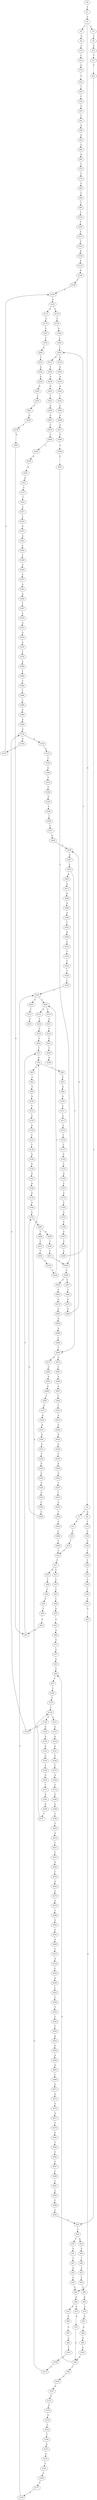 strict digraph  {
	S0 -> S1 [ label = T ];
	S1 -> S2 [ label = C ];
	S2 -> S3 [ label = T ];
	S2 -> S4 [ label = G ];
	S2 -> S5 [ label = C ];
	S3 -> S6 [ label = G ];
	S4 -> S7 [ label = T ];
	S4 -> S8 [ label = A ];
	S5 -> S9 [ label = T ];
	S6 -> S10 [ label = C ];
	S7 -> S11 [ label = C ];
	S8 -> S12 [ label = T ];
	S9 -> S13 [ label = G ];
	S10 -> S14 [ label = C ];
	S11 -> S15 [ label = C ];
	S12 -> S16 [ label = C ];
	S13 -> S17 [ label = T ];
	S14 -> S18 [ label = A ];
	S15 -> S19 [ label = T ];
	S16 -> S20 [ label = G ];
	S17 -> S21 [ label = C ];
	S18 -> S22 [ label = G ];
	S19 -> S23 [ label = C ];
	S20 -> S24 [ label = T ];
	S21 -> S25 [ label = C ];
	S22 -> S26 [ label = T ];
	S23 -> S27 [ label = T ];
	S24 -> S28 [ label = T ];
	S25 -> S29 [ label = T ];
	S26 -> S30 [ label = C ];
	S27 -> S31 [ label = T ];
	S27 -> S32 [ label = G ];
	S28 -> S33 [ label = T ];
	S29 -> S34 [ label = A ];
	S29 -> S35 [ label = T ];
	S30 -> S36 [ label = G ];
	S31 -> S37 [ label = C ];
	S32 -> S38 [ label = T ];
	S33 -> S39 [ label = G ];
	S34 -> S40 [ label = C ];
	S35 -> S41 [ label = G ];
	S36 -> S42 [ label = T ];
	S37 -> S43 [ label = T ];
	S38 -> S44 [ label = C ];
	S39 -> S45 [ label = T ];
	S40 -> S46 [ label = T ];
	S41 -> S47 [ label = T ];
	S42 -> S48 [ label = A ];
	S43 -> S49 [ label = C ];
	S44 -> S50 [ label = G ];
	S45 -> S51 [ label = A ];
	S46 -> S52 [ label = A ];
	S47 -> S53 [ label = A ];
	S48 -> S54 [ label = A ];
	S49 -> S55 [ label = G ];
	S50 -> S56 [ label = T ];
	S51 -> S57 [ label = G ];
	S52 -> S58 [ label = C ];
	S53 -> S59 [ label = G ];
	S54 -> S60 [ label = G ];
	S55 -> S61 [ label = G ];
	S56 -> S62 [ label = G ];
	S57 -> S63 [ label = G ];
	S58 -> S64 [ label = C ];
	S59 -> S63 [ label = G ];
	S60 -> S65 [ label = A ];
	S61 -> S66 [ label = A ];
	S62 -> S67 [ label = G ];
	S63 -> S68 [ label = A ];
	S64 -> S69 [ label = A ];
	S65 -> S70 [ label = C ];
	S66 -> S71 [ label = G ];
	S67 -> S72 [ label = T ];
	S68 -> S73 [ label = G ];
	S68 -> S74 [ label = A ];
	S69 -> S75 [ label = G ];
	S70 -> S76 [ label = G ];
	S71 -> S77 [ label = A ];
	S72 -> S78 [ label = A ];
	S73 -> S79 [ label = A ];
	S74 -> S80 [ label = A ];
	S75 -> S81 [ label = G ];
	S76 -> S82 [ label = G ];
	S77 -> S83 [ label = G ];
	S78 -> S84 [ label = T ];
	S78 -> S85 [ label = C ];
	S79 -> S86 [ label = G ];
	S80 -> S87 [ label = G ];
	S81 -> S88 [ label = A ];
	S82 -> S89 [ label = C ];
	S83 -> S90 [ label = G ];
	S84 -> S91 [ label = G ];
	S85 -> S92 [ label = C ];
	S86 -> S93 [ label = T ];
	S86 -> S90 [ label = G ];
	S87 -> S94 [ label = G ];
	S88 -> S95 [ label = G ];
	S89 -> S96 [ label = T ];
	S90 -> S97 [ label = T ];
	S91 -> S98 [ label = A ];
	S92 -> S99 [ label = G ];
	S93 -> S100 [ label = C ];
	S94 -> S101 [ label = T ];
	S95 -> S102 [ label = A ];
	S96 -> S103 [ label = C ];
	S97 -> S104 [ label = C ];
	S98 -> S105 [ label = G ];
	S99 -> S106 [ label = G ];
	S100 -> S107 [ label = A ];
	S101 -> S108 [ label = C ];
	S102 -> S86 [ label = G ];
	S103 -> S109 [ label = T ];
	S104 -> S110 [ label = C ];
	S105 -> S111 [ label = C ];
	S106 -> S112 [ label = T ];
	S107 -> S113 [ label = G ];
	S108 -> S114 [ label = C ];
	S109 -> S115 [ label = C ];
	S110 -> S116 [ label = C ];
	S111 -> S117 [ label = G ];
	S112 -> S118 [ label = G ];
	S113 -> S119 [ label = G ];
	S114 -> S116 [ label = C ];
	S115 -> S120 [ label = G ];
	S116 -> S121 [ label = A ];
	S116 -> S122 [ label = G ];
	S117 -> S123 [ label = G ];
	S118 -> S124 [ label = G ];
	S119 -> S125 [ label = A ];
	S120 -> S126 [ label = A ];
	S121 -> S127 [ label = G ];
	S122 -> S128 [ label = G ];
	S122 -> S129 [ label = A ];
	S123 -> S130 [ label = T ];
	S124 -> S131 [ label = T ];
	S125 -> S132 [ label = C ];
	S126 -> S133 [ label = A ];
	S127 -> S134 [ label = A ];
	S128 -> S135 [ label = A ];
	S129 -> S136 [ label = A ];
	S130 -> S137 [ label = C ];
	S131 -> S138 [ label = T ];
	S132 -> S139 [ label = C ];
	S133 -> S140 [ label = G ];
	S134 -> S141 [ label = G ];
	S135 -> S142 [ label = G ];
	S136 -> S143 [ label = A ];
	S136 -> S144 [ label = G ];
	S137 -> S145 [ label = G ];
	S138 -> S146 [ label = A ];
	S139 -> S147 [ label = A ];
	S140 -> S148 [ label = T ];
	S141 -> S149 [ label = C ];
	S142 -> S150 [ label = G ];
	S143 -> S151 [ label = G ];
	S144 -> S152 [ label = T ];
	S145 -> S153 [ label = C ];
	S146 -> S154 [ label = G ];
	S147 -> S155 [ label = G ];
	S148 -> S156 [ label = C ];
	S149 -> S157 [ label = C ];
	S150 -> S158 [ label = C ];
	S151 -> S159 [ label = T ];
	S152 -> S156 [ label = C ];
	S153 -> S160 [ label = A ];
	S154 -> S161 [ label = A ];
	S155 -> S162 [ label = T ];
	S156 -> S163 [ label = G ];
	S157 -> S164 [ label = A ];
	S158 -> S165 [ label = G ];
	S159 -> S166 [ label = G ];
	S160 -> S167 [ label = C ];
	S161 -> S168 [ label = A ];
	S162 -> S169 [ label = C ];
	S163 -> S170 [ label = C ];
	S163 -> S171 [ label = A ];
	S164 -> S172 [ label = C ];
	S165 -> S173 [ label = T ];
	S166 -> S174 [ label = T ];
	S167 -> S175 [ label = G ];
	S168 -> S176 [ label = G ];
	S169 -> S177 [ label = T ];
	S170 -> S178 [ label = G ];
	S171 -> S179 [ label = G ];
	S172 -> S180 [ label = G ];
	S173 -> S181 [ label = G ];
	S174 -> S182 [ label = C ];
	S175 -> S183 [ label = C ];
	S176 -> S184 [ label = G ];
	S177 -> S185 [ label = C ];
	S178 -> S186 [ label = G ];
	S179 -> S187 [ label = G ];
	S180 -> S188 [ label = G ];
	S181 -> S189 [ label = G ];
	S182 -> S190 [ label = G ];
	S183 -> S191 [ label = G ];
	S184 -> S192 [ label = G ];
	S185 -> S193 [ label = T ];
	S186 -> S194 [ label = C ];
	S187 -> S195 [ label = T ];
	S188 -> S196 [ label = T ];
	S189 -> S197 [ label = T ];
	S190 -> S198 [ label = T ];
	S191 -> S199 [ label = C ];
	S192 -> S200 [ label = G ];
	S193 -> S201 [ label = C ];
	S193 -> S202 [ label = G ];
	S194 -> S203 [ label = T ];
	S195 -> S204 [ label = A ];
	S196 -> S205 [ label = T ];
	S197 -> S78 [ label = A ];
	S198 -> S206 [ label = C ];
	S199 -> S207 [ label = G ];
	S200 -> S208 [ label = T ];
	S200 -> S209 [ label = G ];
	S201 -> S210 [ label = T ];
	S201 -> S211 [ label = G ];
	S202 -> S212 [ label = T ];
	S203 -> S213 [ label = A ];
	S203 -> S214 [ label = G ];
	S204 -> S215 [ label = T ];
	S205 -> S216 [ label = A ];
	S206 -> S217 [ label = G ];
	S207 -> S218 [ label = G ];
	S208 -> S219 [ label = C ];
	S209 -> S220 [ label = T ];
	S210 -> S221 [ label = G ];
	S211 -> S222 [ label = T ];
	S212 -> S223 [ label = A ];
	S213 -> S224 [ label = T ];
	S214 -> S225 [ label = G ];
	S215 -> S226 [ label = A ];
	S216 -> S227 [ label = C ];
	S217 -> S228 [ label = G ];
	S218 -> S229 [ label = C ];
	S219 -> S230 [ label = T ];
	S220 -> S231 [ label = C ];
	S221 -> S232 [ label = A ];
	S222 -> S233 [ label = G ];
	S224 -> S234 [ label = A ];
	S225 -> S235 [ label = A ];
	S226 -> S236 [ label = A ];
	S227 -> S237 [ label = T ];
	S228 -> S238 [ label = A ];
	S229 -> S203 [ label = T ];
	S230 -> S239 [ label = C ];
	S231 -> S240 [ label = C ];
	S232 -> S241 [ label = G ];
	S233 -> S242 [ label = G ];
	S234 -> S243 [ label = G ];
	S235 -> S244 [ label = A ];
	S236 -> S245 [ label = G ];
	S237 -> S246 [ label = G ];
	S238 -> S247 [ label = A ];
	S239 -> S248 [ label = T ];
	S240 -> S249 [ label = G ];
	S241 -> S250 [ label = T ];
	S242 -> S72 [ label = T ];
	S243 -> S251 [ label = T ];
	S244 -> S252 [ label = T ];
	S245 -> S253 [ label = T ];
	S246 -> S254 [ label = C ];
	S247 -> S255 [ label = C ];
	S248 -> S201 [ label = C ];
	S249 -> S256 [ label = C ];
	S249 -> S257 [ label = T ];
	S250 -> S258 [ label = A ];
	S251 -> S259 [ label = A ];
	S252 -> S260 [ label = G ];
	S253 -> S261 [ label = C ];
	S254 -> S262 [ label = A ];
	S255 -> S263 [ label = A ];
	S255 -> S264 [ label = T ];
	S256 -> S265 [ label = C ];
	S257 -> S266 [ label = C ];
	S259 -> S267 [ label = G ];
	S260 -> S268 [ label = G ];
	S261 -> S269 [ label = G ];
	S262 -> S270 [ label = G ];
	S263 -> S271 [ label = G ];
	S264 -> S272 [ label = G ];
	S264 -> S273 [ label = A ];
	S265 -> S274 [ label = G ];
	S266 -> S275 [ label = G ];
	S267 -> S276 [ label = C ];
	S268 -> S277 [ label = G ];
	S269 -> S278 [ label = T ];
	S270 -> S279 [ label = A ];
	S271 -> S280 [ label = G ];
	S272 -> S281 [ label = C ];
	S273 -> S282 [ label = C ];
	S274 -> S283 [ label = G ];
	S275 -> S284 [ label = G ];
	S276 -> S285 [ label = C ];
	S277 -> S286 [ label = G ];
	S278 -> S287 [ label = G ];
	S279 -> S288 [ label = C ];
	S280 -> S289 [ label = A ];
	S281 -> S290 [ label = A ];
	S282 -> S291 [ label = A ];
	S283 -> S292 [ label = A ];
	S284 -> S238 [ label = A ];
	S285 -> S293 [ label = G ];
	S286 -> S294 [ label = T ];
	S287 -> S67 [ label = G ];
	S288 -> S295 [ label = G ];
	S289 -> S296 [ label = A ];
	S290 -> S297 [ label = A ];
	S291 -> S298 [ label = A ];
	S292 -> S299 [ label = A ];
	S293 -> S300 [ label = A ];
	S294 -> S301 [ label = C ];
	S295 -> S302 [ label = G ];
	S296 -> S303 [ label = T ];
	S297 -> S304 [ label = C ];
	S298 -> S305 [ label = C ];
	S299 -> S306 [ label = C ];
	S300 -> S307 [ label = A ];
	S301 -> S240 [ label = C ];
	S302 -> S308 [ label = A ];
	S303 -> S309 [ label = A ];
	S304 -> S310 [ label = C ];
	S305 -> S311 [ label = G ];
	S306 -> S264 [ label = T ];
	S307 -> S312 [ label = A ];
	S308 -> S313 [ label = C ];
	S309 -> S314 [ label = G ];
	S310 -> S315 [ label = A ];
	S311 -> S316 [ label = A ];
	S312 -> S317 [ label = C ];
	S313 -> S318 [ label = A ];
	S314 -> S319 [ label = T ];
	S315 -> S320 [ label = G ];
	S316 -> S321 [ label = A ];
	S317 -> S322 [ label = C ];
	S318 -> S323 [ label = C ];
	S319 -> S324 [ label = C ];
	S320 -> S325 [ label = A ];
	S321 -> S326 [ label = A ];
	S322 -> S327 [ label = C ];
	S323 -> S328 [ label = A ];
	S324 -> S329 [ label = T ];
	S325 -> S330 [ label = A ];
	S326 -> S331 [ label = A ];
	S327 -> S332 [ label = C ];
	S328 -> S333 [ label = C ];
	S329 -> S334 [ label = C ];
	S330 -> S335 [ label = C ];
	S331 -> S336 [ label = C ];
	S332 -> S337 [ label = G ];
	S333 -> S338 [ label = C ];
	S334 -> S193 [ label = T ];
	S335 -> S339 [ label = A ];
	S336 -> S340 [ label = A ];
	S337 -> S341 [ label = A ];
	S338 -> S342 [ label = T ];
	S339 -> S343 [ label = G ];
	S340 -> S344 [ label = G ];
	S341 -> S345 [ label = C ];
	S342 -> S346 [ label = C ];
	S343 -> S347 [ label = C ];
	S344 -> S348 [ label = A ];
	S345 -> S349 [ label = T ];
	S346 -> S350 [ label = T ];
	S347 -> S351 [ label = C ];
	S348 -> S352 [ label = A ];
	S349 -> S353 [ label = A ];
	S350 -> S354 [ label = A ];
	S351 -> S355 [ label = G ];
	S352 -> S356 [ label = G ];
	S353 -> S357 [ label = G ];
	S354 -> S358 [ label = G ];
	S355 -> S359 [ label = T ];
	S356 -> S360 [ label = G ];
	S357 -> S361 [ label = A ];
	S358 -> S362 [ label = A ];
	S359 -> S363 [ label = C ];
	S360 -> S192 [ label = G ];
	S361 -> S364 [ label = A ];
	S362 -> S365 [ label = A ];
	S363 -> S366 [ label = C ];
	S364 -> S367 [ label = T ];
	S365 -> S368 [ label = C ];
	S366 -> S369 [ label = T ];
	S367 -> S370 [ label = C ];
	S368 -> S371 [ label = G ];
	S369 -> S23 [ label = C ];
	S370 -> S372 [ label = G ];
	S371 -> S373 [ label = A ];
	S372 -> S374 [ label = G ];
	S373 -> S375 [ label = G ];
	S374 -> S376 [ label = G ];
	S375 -> S377 [ label = G ];
	S376 -> S378 [ label = T ];
	S377 -> S379 [ label = T ];
	S378 -> S380 [ label = A ];
	S379 -> S381 [ label = G ];
	S380 -> S382 [ label = T ];
	S381 -> S383 [ label = T ];
	S382 -> S384 [ label = C ];
	S383 -> S385 [ label = C ];
	S384 -> S386 [ label = C ];
	S385 -> S387 [ label = C ];
	S386 -> S388 [ label = C ];
	S387 -> S389 [ label = C ];
	S388 -> S390 [ label = G ];
	S389 -> S391 [ label = T ];
	S390 -> S392 [ label = A ];
	S391 -> S393 [ label = G ];
	S392 -> S136 [ label = A ];
	S393 -> S394 [ label = T ];
	S394 -> S395 [ label = C ];
	S395 -> S25 [ label = C ];
}
